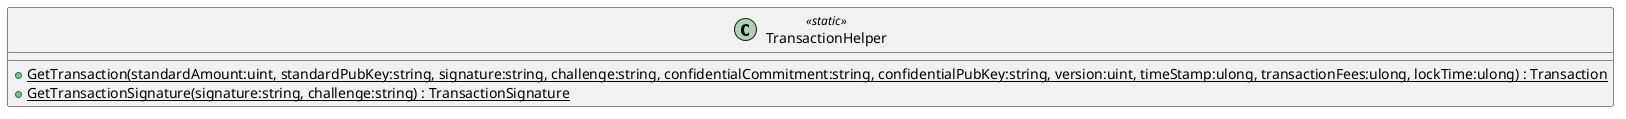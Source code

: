@startuml
class TransactionHelper <<static>> {
    + {static} GetTransaction(standardAmount:uint, standardPubKey:string, signature:string, challenge:string, confidentialCommitment:string, confidentialPubKey:string, version:uint, timeStamp:ulong, transactionFees:ulong, lockTime:ulong) : Transaction
    + {static} GetTransactionSignature(signature:string, challenge:string) : TransactionSignature
}
@enduml
